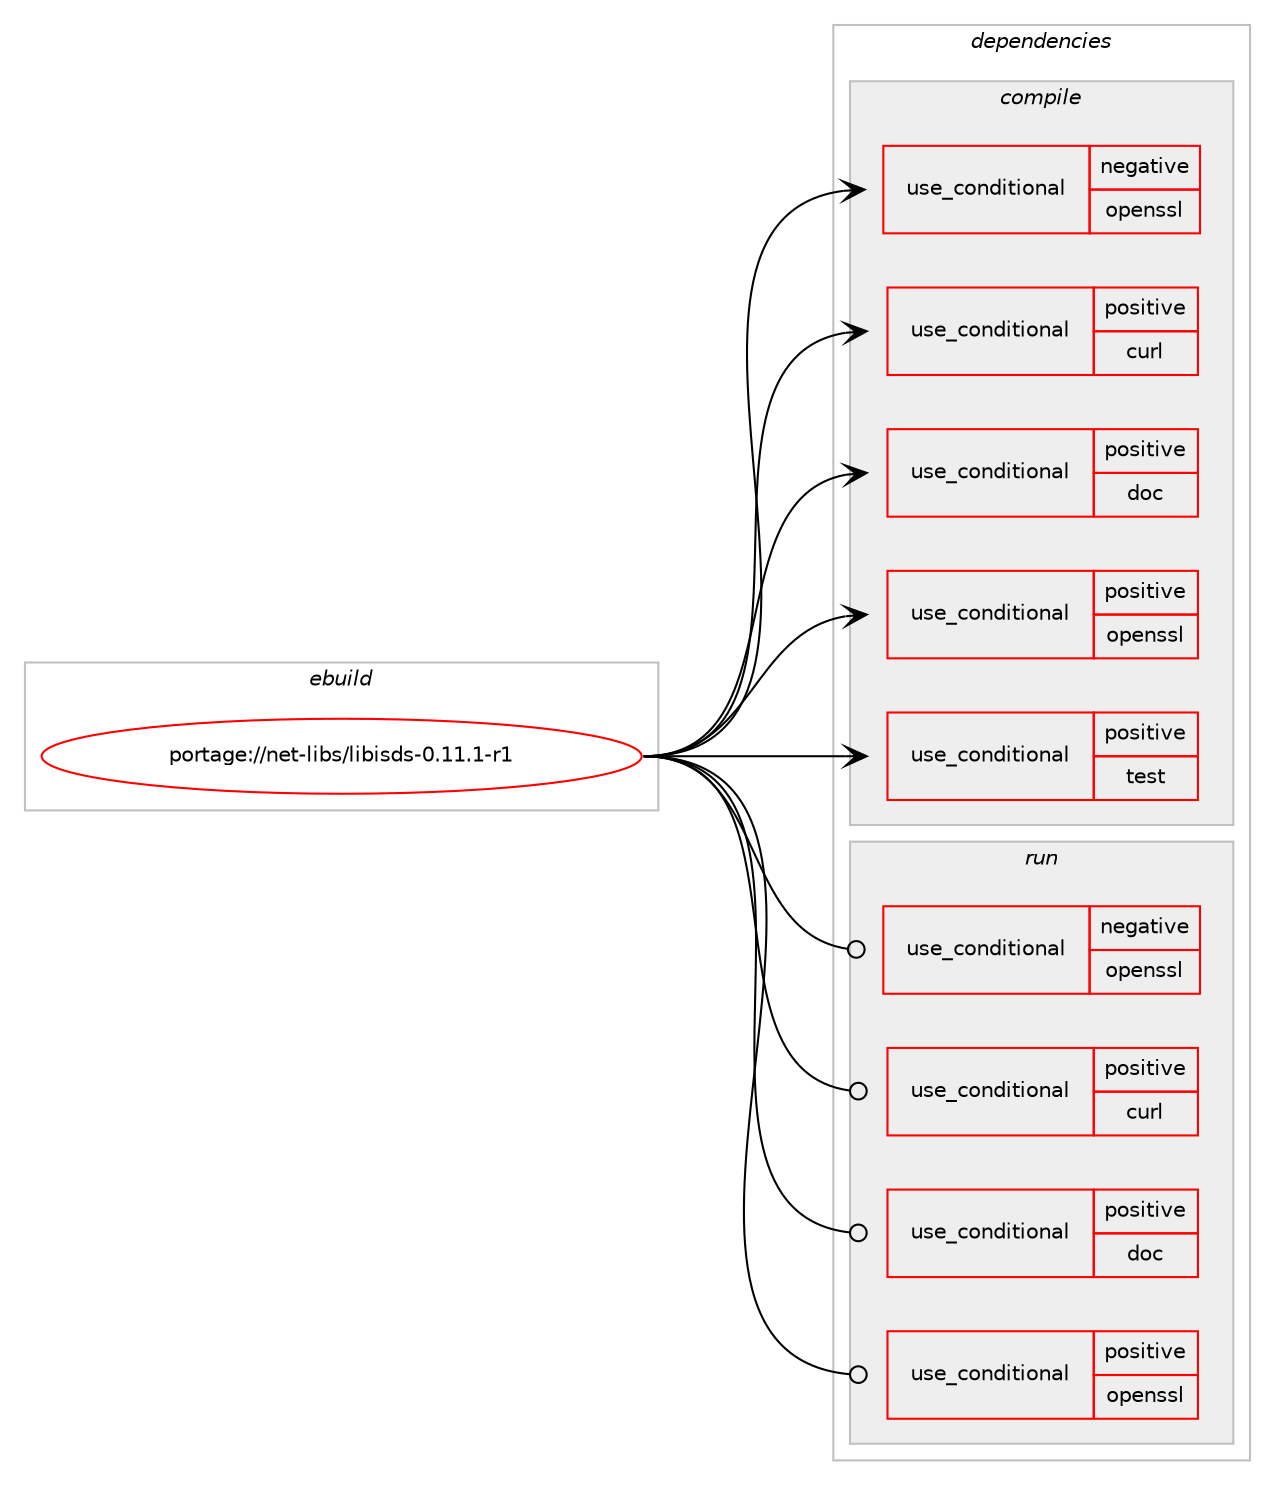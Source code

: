 digraph prolog {

# *************
# Graph options
# *************

newrank=true;
concentrate=true;
compound=true;
graph [rankdir=LR,fontname=Helvetica,fontsize=10,ranksep=1.5];#, ranksep=2.5, nodesep=0.2];
edge  [arrowhead=vee];
node  [fontname=Helvetica,fontsize=10];

# **********
# The ebuild
# **********

subgraph cluster_leftcol {
color=gray;
rank=same;
label=<<i>ebuild</i>>;
id [label="portage://net-libs/libisds-0.11.1-r1", color=red, width=4, href="../net-libs/libisds-0.11.1-r1.svg"];
}

# ****************
# The dependencies
# ****************

subgraph cluster_midcol {
color=gray;
label=<<i>dependencies</i>>;
subgraph cluster_compile {
fillcolor="#eeeeee";
style=filled;
label=<<i>compile</i>>;
subgraph cond91200 {
dependency183090 [label=<<TABLE BORDER="0" CELLBORDER="1" CELLSPACING="0" CELLPADDING="4"><TR><TD ROWSPAN="3" CELLPADDING="10">use_conditional</TD></TR><TR><TD>negative</TD></TR><TR><TD>openssl</TD></TR></TABLE>>, shape=none, color=red];
# *** BEGIN UNKNOWN DEPENDENCY TYPE (TODO) ***
# dependency183090 -> package_dependency(portage://net-libs/libisds-0.11.1-r1,install,no,app-crypt,gnupg,none,[,,],[],[])
# *** END UNKNOWN DEPENDENCY TYPE (TODO) ***

# *** BEGIN UNKNOWN DEPENDENCY TYPE (TODO) ***
# dependency183090 -> package_dependency(portage://net-libs/libisds-0.11.1-r1,install,no,app-crypt,gpgme,none,[,,],any_same_slot,[])
# *** END UNKNOWN DEPENDENCY TYPE (TODO) ***

# *** BEGIN UNKNOWN DEPENDENCY TYPE (TODO) ***
# dependency183090 -> package_dependency(portage://net-libs/libisds-0.11.1-r1,install,no,dev-libs,libgcrypt,none,[,,],any_same_slot,[])
# *** END UNKNOWN DEPENDENCY TYPE (TODO) ***

}
id:e -> dependency183090:w [weight=20,style="solid",arrowhead="vee"];
subgraph cond91201 {
dependency183091 [label=<<TABLE BORDER="0" CELLBORDER="1" CELLSPACING="0" CELLPADDING="4"><TR><TD ROWSPAN="3" CELLPADDING="10">use_conditional</TD></TR><TR><TD>positive</TD></TR><TR><TD>curl</TD></TR></TABLE>>, shape=none, color=red];
# *** BEGIN UNKNOWN DEPENDENCY TYPE (TODO) ***
# dependency183091 -> package_dependency(portage://net-libs/libisds-0.11.1-r1,install,no,net-misc,curl,none,[,,],[],[use(enable(ssl),none)])
# *** END UNKNOWN DEPENDENCY TYPE (TODO) ***

}
id:e -> dependency183091:w [weight=20,style="solid",arrowhead="vee"];
subgraph cond91202 {
dependency183092 [label=<<TABLE BORDER="0" CELLBORDER="1" CELLSPACING="0" CELLPADDING="4"><TR><TD ROWSPAN="3" CELLPADDING="10">use_conditional</TD></TR><TR><TD>positive</TD></TR><TR><TD>doc</TD></TR></TABLE>>, shape=none, color=red];
# *** BEGIN UNKNOWN DEPENDENCY TYPE (TODO) ***
# dependency183092 -> package_dependency(portage://net-libs/libisds-0.11.1-r1,install,no,app-text,docbook-xsl-stylesheets,none,[,,],[],[])
# *** END UNKNOWN DEPENDENCY TYPE (TODO) ***

# *** BEGIN UNKNOWN DEPENDENCY TYPE (TODO) ***
# dependency183092 -> package_dependency(portage://net-libs/libisds-0.11.1-r1,install,no,dev-libs,libxslt,none,[,,],[],[])
# *** END UNKNOWN DEPENDENCY TYPE (TODO) ***

}
id:e -> dependency183092:w [weight=20,style="solid",arrowhead="vee"];
subgraph cond91203 {
dependency183093 [label=<<TABLE BORDER="0" CELLBORDER="1" CELLSPACING="0" CELLPADDING="4"><TR><TD ROWSPAN="3" CELLPADDING="10">use_conditional</TD></TR><TR><TD>positive</TD></TR><TR><TD>openssl</TD></TR></TABLE>>, shape=none, color=red];
# *** BEGIN UNKNOWN DEPENDENCY TYPE (TODO) ***
# dependency183093 -> package_dependency(portage://net-libs/libisds-0.11.1-r1,install,no,dev-libs,openssl,none,[,,],any_same_slot,[])
# *** END UNKNOWN DEPENDENCY TYPE (TODO) ***

}
id:e -> dependency183093:w [weight=20,style="solid",arrowhead="vee"];
subgraph cond91204 {
dependency183094 [label=<<TABLE BORDER="0" CELLBORDER="1" CELLSPACING="0" CELLPADDING="4"><TR><TD ROWSPAN="3" CELLPADDING="10">use_conditional</TD></TR><TR><TD>positive</TD></TR><TR><TD>test</TD></TR></TABLE>>, shape=none, color=red];
# *** BEGIN UNKNOWN DEPENDENCY TYPE (TODO) ***
# dependency183094 -> package_dependency(portage://net-libs/libisds-0.11.1-r1,install,no,net-libs,gnutls,none,[,,],[],[])
# *** END UNKNOWN DEPENDENCY TYPE (TODO) ***

}
id:e -> dependency183094:w [weight=20,style="solid",arrowhead="vee"];
# *** BEGIN UNKNOWN DEPENDENCY TYPE (TODO) ***
# id -> package_dependency(portage://net-libs/libisds-0.11.1-r1,install,no,dev-libs,expat,none,[,,],[],[])
# *** END UNKNOWN DEPENDENCY TYPE (TODO) ***

# *** BEGIN UNKNOWN DEPENDENCY TYPE (TODO) ***
# id -> package_dependency(portage://net-libs/libisds-0.11.1-r1,install,no,dev-libs,libxml2,none,[,,],[],[])
# *** END UNKNOWN DEPENDENCY TYPE (TODO) ***

}
subgraph cluster_compileandrun {
fillcolor="#eeeeee";
style=filled;
label=<<i>compile and run</i>>;
}
subgraph cluster_run {
fillcolor="#eeeeee";
style=filled;
label=<<i>run</i>>;
subgraph cond91205 {
dependency183095 [label=<<TABLE BORDER="0" CELLBORDER="1" CELLSPACING="0" CELLPADDING="4"><TR><TD ROWSPAN="3" CELLPADDING="10">use_conditional</TD></TR><TR><TD>negative</TD></TR><TR><TD>openssl</TD></TR></TABLE>>, shape=none, color=red];
# *** BEGIN UNKNOWN DEPENDENCY TYPE (TODO) ***
# dependency183095 -> package_dependency(portage://net-libs/libisds-0.11.1-r1,run,no,app-crypt,gnupg,none,[,,],[],[])
# *** END UNKNOWN DEPENDENCY TYPE (TODO) ***

# *** BEGIN UNKNOWN DEPENDENCY TYPE (TODO) ***
# dependency183095 -> package_dependency(portage://net-libs/libisds-0.11.1-r1,run,no,app-crypt,gpgme,none,[,,],any_same_slot,[])
# *** END UNKNOWN DEPENDENCY TYPE (TODO) ***

# *** BEGIN UNKNOWN DEPENDENCY TYPE (TODO) ***
# dependency183095 -> package_dependency(portage://net-libs/libisds-0.11.1-r1,run,no,dev-libs,libgcrypt,none,[,,],any_same_slot,[])
# *** END UNKNOWN DEPENDENCY TYPE (TODO) ***

}
id:e -> dependency183095:w [weight=20,style="solid",arrowhead="odot"];
subgraph cond91206 {
dependency183096 [label=<<TABLE BORDER="0" CELLBORDER="1" CELLSPACING="0" CELLPADDING="4"><TR><TD ROWSPAN="3" CELLPADDING="10">use_conditional</TD></TR><TR><TD>positive</TD></TR><TR><TD>curl</TD></TR></TABLE>>, shape=none, color=red];
# *** BEGIN UNKNOWN DEPENDENCY TYPE (TODO) ***
# dependency183096 -> package_dependency(portage://net-libs/libisds-0.11.1-r1,run,no,net-misc,curl,none,[,,],[],[use(enable(ssl),none)])
# *** END UNKNOWN DEPENDENCY TYPE (TODO) ***

}
id:e -> dependency183096:w [weight=20,style="solid",arrowhead="odot"];
subgraph cond91207 {
dependency183097 [label=<<TABLE BORDER="0" CELLBORDER="1" CELLSPACING="0" CELLPADDING="4"><TR><TD ROWSPAN="3" CELLPADDING="10">use_conditional</TD></TR><TR><TD>positive</TD></TR><TR><TD>doc</TD></TR></TABLE>>, shape=none, color=red];
# *** BEGIN UNKNOWN DEPENDENCY TYPE (TODO) ***
# dependency183097 -> package_dependency(portage://net-libs/libisds-0.11.1-r1,run,no,app-text,docbook-xsl-stylesheets,none,[,,],[],[])
# *** END UNKNOWN DEPENDENCY TYPE (TODO) ***

# *** BEGIN UNKNOWN DEPENDENCY TYPE (TODO) ***
# dependency183097 -> package_dependency(portage://net-libs/libisds-0.11.1-r1,run,no,dev-libs,libxslt,none,[,,],[],[])
# *** END UNKNOWN DEPENDENCY TYPE (TODO) ***

}
id:e -> dependency183097:w [weight=20,style="solid",arrowhead="odot"];
subgraph cond91208 {
dependency183098 [label=<<TABLE BORDER="0" CELLBORDER="1" CELLSPACING="0" CELLPADDING="4"><TR><TD ROWSPAN="3" CELLPADDING="10">use_conditional</TD></TR><TR><TD>positive</TD></TR><TR><TD>openssl</TD></TR></TABLE>>, shape=none, color=red];
# *** BEGIN UNKNOWN DEPENDENCY TYPE (TODO) ***
# dependency183098 -> package_dependency(portage://net-libs/libisds-0.11.1-r1,run,no,dev-libs,openssl,none,[,,],any_same_slot,[])
# *** END UNKNOWN DEPENDENCY TYPE (TODO) ***

}
id:e -> dependency183098:w [weight=20,style="solid",arrowhead="odot"];
# *** BEGIN UNKNOWN DEPENDENCY TYPE (TODO) ***
# id -> package_dependency(portage://net-libs/libisds-0.11.1-r1,run,no,dev-libs,expat,none,[,,],[],[])
# *** END UNKNOWN DEPENDENCY TYPE (TODO) ***

# *** BEGIN UNKNOWN DEPENDENCY TYPE (TODO) ***
# id -> package_dependency(portage://net-libs/libisds-0.11.1-r1,run,no,dev-libs,libxml2,none,[,,],[],[])
# *** END UNKNOWN DEPENDENCY TYPE (TODO) ***

}
}

# **************
# The candidates
# **************

subgraph cluster_choices {
rank=same;
color=gray;
label=<<i>candidates</i>>;

}

}
